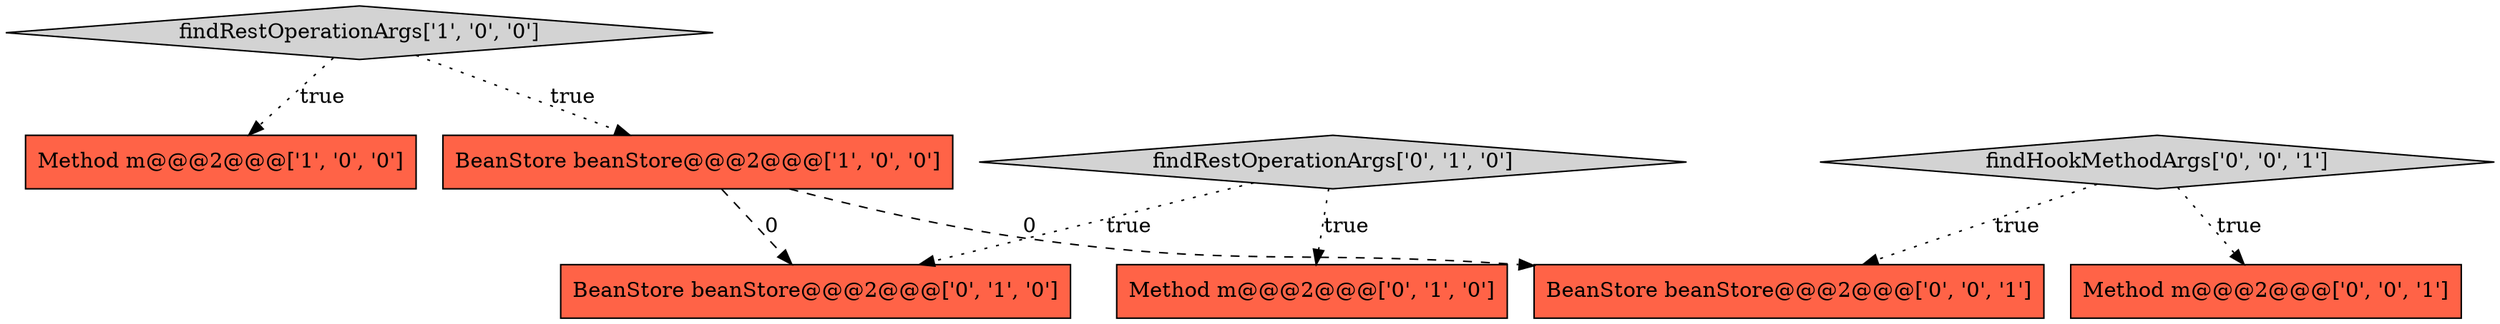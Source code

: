 digraph {
0 [style = filled, label = "Method m@@@2@@@['1', '0', '0']", fillcolor = tomato, shape = box image = "AAA0AAABBB1BBB"];
2 [style = filled, label = "findRestOperationArgs['1', '0', '0']", fillcolor = lightgray, shape = diamond image = "AAA0AAABBB1BBB"];
1 [style = filled, label = "BeanStore beanStore@@@2@@@['1', '0', '0']", fillcolor = tomato, shape = box image = "AAA1AAABBB1BBB"];
6 [style = filled, label = "Method m@@@2@@@['0', '0', '1']", fillcolor = tomato, shape = box image = "AAA0AAABBB3BBB"];
5 [style = filled, label = "BeanStore beanStore@@@2@@@['0', '1', '0']", fillcolor = tomato, shape = box image = "AAA1AAABBB2BBB"];
3 [style = filled, label = "findRestOperationArgs['0', '1', '0']", fillcolor = lightgray, shape = diamond image = "AAA0AAABBB2BBB"];
4 [style = filled, label = "Method m@@@2@@@['0', '1', '0']", fillcolor = tomato, shape = box image = "AAA0AAABBB2BBB"];
7 [style = filled, label = "findHookMethodArgs['0', '0', '1']", fillcolor = lightgray, shape = diamond image = "AAA0AAABBB3BBB"];
8 [style = filled, label = "BeanStore beanStore@@@2@@@['0', '0', '1']", fillcolor = tomato, shape = box image = "AAA0AAABBB3BBB"];
3->4 [style = dotted, label="true"];
1->8 [style = dashed, label="0"];
7->6 [style = dotted, label="true"];
3->5 [style = dotted, label="true"];
2->0 [style = dotted, label="true"];
1->5 [style = dashed, label="0"];
7->8 [style = dotted, label="true"];
2->1 [style = dotted, label="true"];
}
